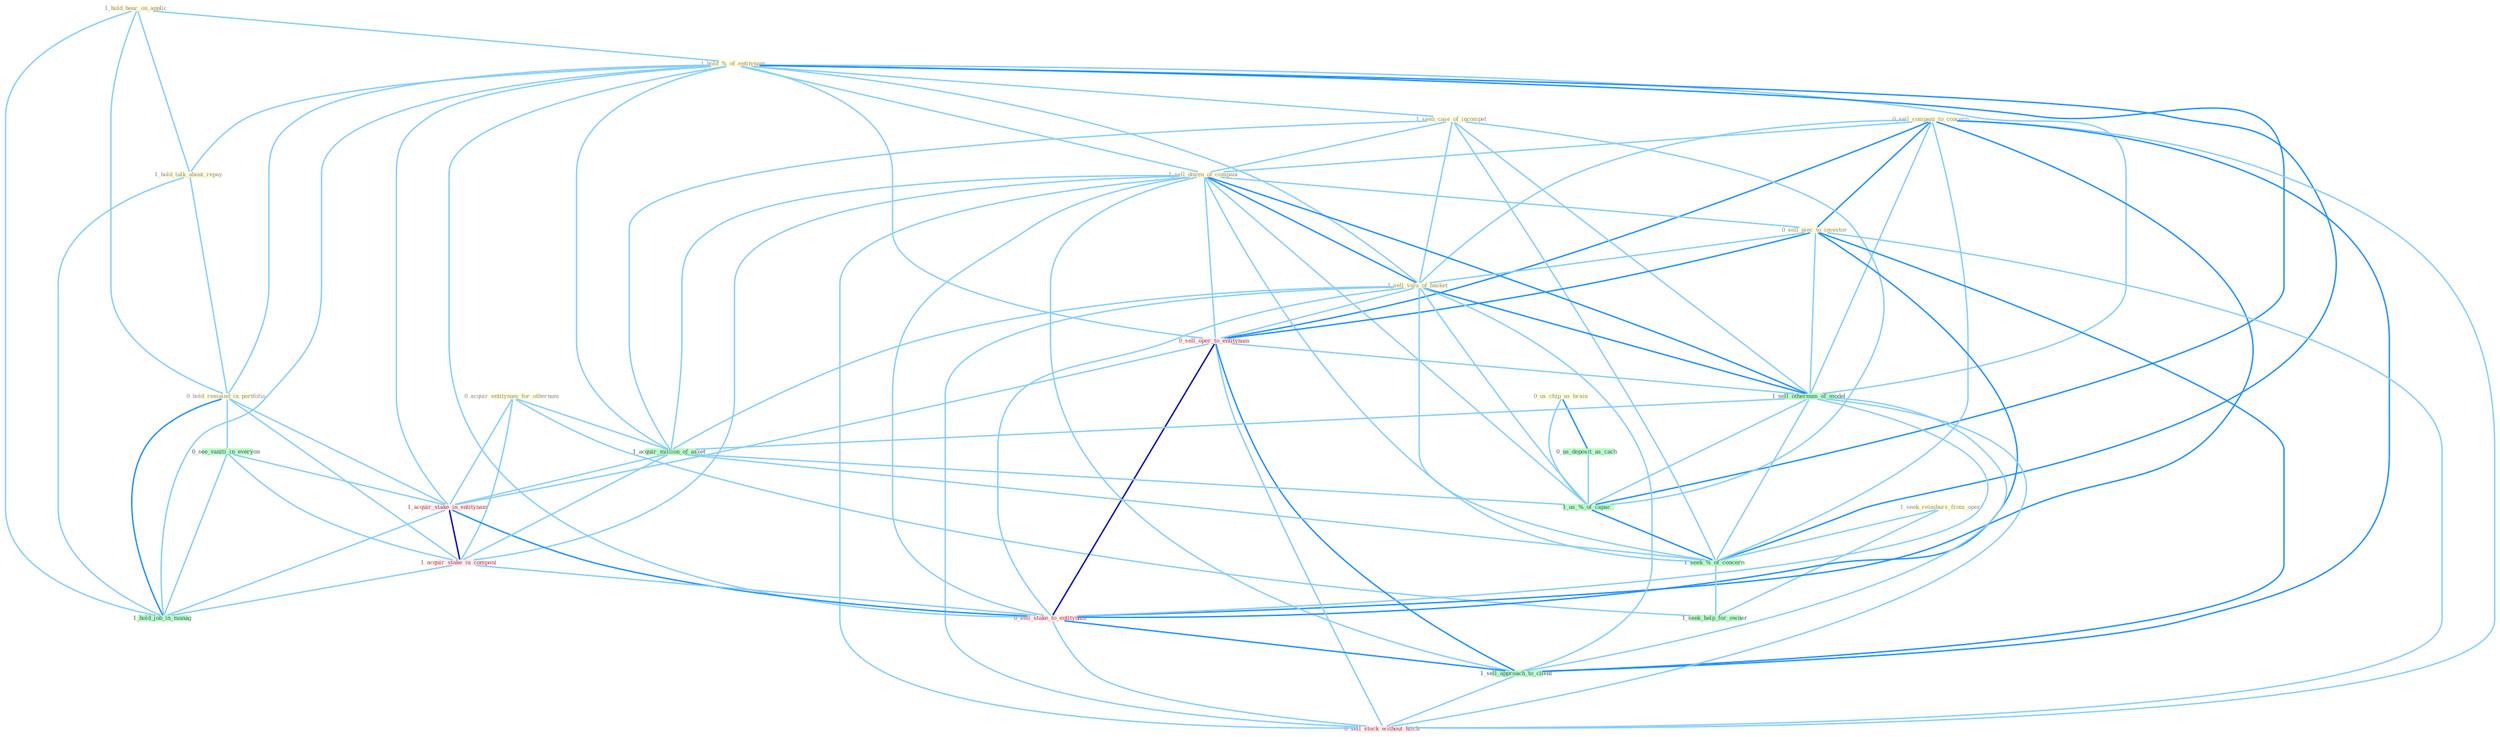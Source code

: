 Graph G{ 
    node
    [shape=polygon,style=filled,width=.5,height=.06,color="#BDFCC9",fixedsize=true,fontsize=4,
    fontcolor="#2f4f4f"];
    {node
    [color="#ffffe0", fontcolor="#8b7d6b"] "1_hold_hear_on_applic " "1_hold_%_of_entitynam " "0_acquir_entitynam_for_othernum " "0_us_chip_as_brain " "1_seek_reimburs_from_oper " "0_sell_compani_to_concern " "1_seen_case_of_incompet " "1_hold_talk_about_repay " "1_sell_dozen_of_compani " "0_hold_remaind_in_portfolio " "0_sell_piec_to_investor " "1_sell_valu_of_basket "}
{node [color="#fff0f5", fontcolor="#b22222"] "0_sell_oper_to_entitynam " "1_acquir_stake_in_entitynam " "1_acquir_stake_in_compani " "0_sell_stake_to_entitynam " "0_sell_stock_without_hitch "}
edge [color="#B0E2FF"];

	"1_hold_hear_on_applic " -- "1_hold_%_of_entitynam " [w="1", color="#87cefa" ];
	"1_hold_hear_on_applic " -- "1_hold_talk_about_repay " [w="1", color="#87cefa" ];
	"1_hold_hear_on_applic " -- "0_hold_remaind_in_portfolio " [w="1", color="#87cefa" ];
	"1_hold_hear_on_applic " -- "1_hold_job_in_manag " [w="1", color="#87cefa" ];
	"1_hold_%_of_entitynam " -- "1_seen_case_of_incompet " [w="1", color="#87cefa" ];
	"1_hold_%_of_entitynam " -- "1_hold_talk_about_repay " [w="1", color="#87cefa" ];
	"1_hold_%_of_entitynam " -- "1_sell_dozen_of_compani " [w="1", color="#87cefa" ];
	"1_hold_%_of_entitynam " -- "0_hold_remaind_in_portfolio " [w="1", color="#87cefa" ];
	"1_hold_%_of_entitynam " -- "1_sell_valu_of_basket " [w="1", color="#87cefa" ];
	"1_hold_%_of_entitynam " -- "0_sell_oper_to_entitynam " [w="1", color="#87cefa" ];
	"1_hold_%_of_entitynam " -- "1_sell_othernum_of_model " [w="1", color="#87cefa" ];
	"1_hold_%_of_entitynam " -- "1_acquir_million_of_asset " [w="1", color="#87cefa" ];
	"1_hold_%_of_entitynam " -- "1_acquir_stake_in_entitynam " [w="1", color="#87cefa" ];
	"1_hold_%_of_entitynam " -- "0_sell_stake_to_entitynam " [w="1", color="#87cefa" ];
	"1_hold_%_of_entitynam " -- "1_us_%_of_capac " [w="2", color="#1e90ff" , len=0.8];
	"1_hold_%_of_entitynam " -- "1_hold_job_in_manag " [w="1", color="#87cefa" ];
	"1_hold_%_of_entitynam " -- "1_seek_%_of_concern " [w="2", color="#1e90ff" , len=0.8];
	"0_acquir_entitynam_for_othernum " -- "1_acquir_million_of_asset " [w="1", color="#87cefa" ];
	"0_acquir_entitynam_for_othernum " -- "1_acquir_stake_in_entitynam " [w="1", color="#87cefa" ];
	"0_acquir_entitynam_for_othernum " -- "1_acquir_stake_in_compani " [w="1", color="#87cefa" ];
	"0_acquir_entitynam_for_othernum " -- "1_seek_help_for_owner " [w="1", color="#87cefa" ];
	"0_us_chip_as_brain " -- "0_us_deposit_as_cach " [w="2", color="#1e90ff" , len=0.8];
	"0_us_chip_as_brain " -- "1_us_%_of_capac " [w="1", color="#87cefa" ];
	"1_seek_reimburs_from_oper " -- "1_seek_%_of_concern " [w="1", color="#87cefa" ];
	"1_seek_reimburs_from_oper " -- "1_seek_help_for_owner " [w="1", color="#87cefa" ];
	"0_sell_compani_to_concern " -- "1_sell_dozen_of_compani " [w="1", color="#87cefa" ];
	"0_sell_compani_to_concern " -- "0_sell_piec_to_investor " [w="2", color="#1e90ff" , len=0.8];
	"0_sell_compani_to_concern " -- "1_sell_valu_of_basket " [w="1", color="#87cefa" ];
	"0_sell_compani_to_concern " -- "0_sell_oper_to_entitynam " [w="2", color="#1e90ff" , len=0.8];
	"0_sell_compani_to_concern " -- "1_sell_othernum_of_model " [w="1", color="#87cefa" ];
	"0_sell_compani_to_concern " -- "0_sell_stake_to_entitynam " [w="2", color="#1e90ff" , len=0.8];
	"0_sell_compani_to_concern " -- "1_sell_approach_to_client " [w="2", color="#1e90ff" , len=0.8];
	"0_sell_compani_to_concern " -- "0_sell_stock_without_hitch " [w="1", color="#87cefa" ];
	"0_sell_compani_to_concern " -- "1_seek_%_of_concern " [w="1", color="#87cefa" ];
	"1_seen_case_of_incompet " -- "1_sell_dozen_of_compani " [w="1", color="#87cefa" ];
	"1_seen_case_of_incompet " -- "1_sell_valu_of_basket " [w="1", color="#87cefa" ];
	"1_seen_case_of_incompet " -- "1_sell_othernum_of_model " [w="1", color="#87cefa" ];
	"1_seen_case_of_incompet " -- "1_acquir_million_of_asset " [w="1", color="#87cefa" ];
	"1_seen_case_of_incompet " -- "1_us_%_of_capac " [w="1", color="#87cefa" ];
	"1_seen_case_of_incompet " -- "1_seek_%_of_concern " [w="1", color="#87cefa" ];
	"1_hold_talk_about_repay " -- "0_hold_remaind_in_portfolio " [w="1", color="#87cefa" ];
	"1_hold_talk_about_repay " -- "1_hold_job_in_manag " [w="1", color="#87cefa" ];
	"1_sell_dozen_of_compani " -- "0_sell_piec_to_investor " [w="1", color="#87cefa" ];
	"1_sell_dozen_of_compani " -- "1_sell_valu_of_basket " [w="2", color="#1e90ff" , len=0.8];
	"1_sell_dozen_of_compani " -- "0_sell_oper_to_entitynam " [w="1", color="#87cefa" ];
	"1_sell_dozen_of_compani " -- "1_sell_othernum_of_model " [w="2", color="#1e90ff" , len=0.8];
	"1_sell_dozen_of_compani " -- "1_acquir_million_of_asset " [w="1", color="#87cefa" ];
	"1_sell_dozen_of_compani " -- "1_acquir_stake_in_compani " [w="1", color="#87cefa" ];
	"1_sell_dozen_of_compani " -- "0_sell_stake_to_entitynam " [w="1", color="#87cefa" ];
	"1_sell_dozen_of_compani " -- "1_us_%_of_capac " [w="1", color="#87cefa" ];
	"1_sell_dozen_of_compani " -- "1_sell_approach_to_client " [w="1", color="#87cefa" ];
	"1_sell_dozen_of_compani " -- "0_sell_stock_without_hitch " [w="1", color="#87cefa" ];
	"1_sell_dozen_of_compani " -- "1_seek_%_of_concern " [w="1", color="#87cefa" ];
	"0_hold_remaind_in_portfolio " -- "0_see_vaniti_in_everyon " [w="1", color="#87cefa" ];
	"0_hold_remaind_in_portfolio " -- "1_acquir_stake_in_entitynam " [w="1", color="#87cefa" ];
	"0_hold_remaind_in_portfolio " -- "1_acquir_stake_in_compani " [w="1", color="#87cefa" ];
	"0_hold_remaind_in_portfolio " -- "1_hold_job_in_manag " [w="2", color="#1e90ff" , len=0.8];
	"0_sell_piec_to_investor " -- "1_sell_valu_of_basket " [w="1", color="#87cefa" ];
	"0_sell_piec_to_investor " -- "0_sell_oper_to_entitynam " [w="2", color="#1e90ff" , len=0.8];
	"0_sell_piec_to_investor " -- "1_sell_othernum_of_model " [w="1", color="#87cefa" ];
	"0_sell_piec_to_investor " -- "0_sell_stake_to_entitynam " [w="2", color="#1e90ff" , len=0.8];
	"0_sell_piec_to_investor " -- "1_sell_approach_to_client " [w="2", color="#1e90ff" , len=0.8];
	"0_sell_piec_to_investor " -- "0_sell_stock_without_hitch " [w="1", color="#87cefa" ];
	"1_sell_valu_of_basket " -- "0_sell_oper_to_entitynam " [w="1", color="#87cefa" ];
	"1_sell_valu_of_basket " -- "1_sell_othernum_of_model " [w="2", color="#1e90ff" , len=0.8];
	"1_sell_valu_of_basket " -- "1_acquir_million_of_asset " [w="1", color="#87cefa" ];
	"1_sell_valu_of_basket " -- "0_sell_stake_to_entitynam " [w="1", color="#87cefa" ];
	"1_sell_valu_of_basket " -- "1_us_%_of_capac " [w="1", color="#87cefa" ];
	"1_sell_valu_of_basket " -- "1_sell_approach_to_client " [w="1", color="#87cefa" ];
	"1_sell_valu_of_basket " -- "0_sell_stock_without_hitch " [w="1", color="#87cefa" ];
	"1_sell_valu_of_basket " -- "1_seek_%_of_concern " [w="1", color="#87cefa" ];
	"0_sell_oper_to_entitynam " -- "1_sell_othernum_of_model " [w="1", color="#87cefa" ];
	"0_sell_oper_to_entitynam " -- "1_acquir_stake_in_entitynam " [w="1", color="#87cefa" ];
	"0_sell_oper_to_entitynam " -- "0_sell_stake_to_entitynam " [w="3", color="#0000cd" , len=0.6];
	"0_sell_oper_to_entitynam " -- "1_sell_approach_to_client " [w="2", color="#1e90ff" , len=0.8];
	"0_sell_oper_to_entitynam " -- "0_sell_stock_without_hitch " [w="1", color="#87cefa" ];
	"1_sell_othernum_of_model " -- "1_acquir_million_of_asset " [w="1", color="#87cefa" ];
	"1_sell_othernum_of_model " -- "0_sell_stake_to_entitynam " [w="1", color="#87cefa" ];
	"1_sell_othernum_of_model " -- "1_us_%_of_capac " [w="1", color="#87cefa" ];
	"1_sell_othernum_of_model " -- "1_sell_approach_to_client " [w="1", color="#87cefa" ];
	"1_sell_othernum_of_model " -- "0_sell_stock_without_hitch " [w="1", color="#87cefa" ];
	"1_sell_othernum_of_model " -- "1_seek_%_of_concern " [w="1", color="#87cefa" ];
	"0_see_vaniti_in_everyon " -- "1_acquir_stake_in_entitynam " [w="1", color="#87cefa" ];
	"0_see_vaniti_in_everyon " -- "1_acquir_stake_in_compani " [w="1", color="#87cefa" ];
	"0_see_vaniti_in_everyon " -- "1_hold_job_in_manag " [w="1", color="#87cefa" ];
	"1_acquir_million_of_asset " -- "1_acquir_stake_in_entitynam " [w="1", color="#87cefa" ];
	"1_acquir_million_of_asset " -- "1_acquir_stake_in_compani " [w="1", color="#87cefa" ];
	"1_acquir_million_of_asset " -- "1_us_%_of_capac " [w="1", color="#87cefa" ];
	"1_acquir_million_of_asset " -- "1_seek_%_of_concern " [w="1", color="#87cefa" ];
	"0_us_deposit_as_cach " -- "1_us_%_of_capac " [w="1", color="#87cefa" ];
	"1_acquir_stake_in_entitynam " -- "1_acquir_stake_in_compani " [w="3", color="#0000cd" , len=0.6];
	"1_acquir_stake_in_entitynam " -- "0_sell_stake_to_entitynam " [w="2", color="#1e90ff" , len=0.8];
	"1_acquir_stake_in_entitynam " -- "1_hold_job_in_manag " [w="1", color="#87cefa" ];
	"1_acquir_stake_in_compani " -- "0_sell_stake_to_entitynam " [w="1", color="#87cefa" ];
	"1_acquir_stake_in_compani " -- "1_hold_job_in_manag " [w="1", color="#87cefa" ];
	"0_sell_stake_to_entitynam " -- "1_sell_approach_to_client " [w="2", color="#1e90ff" , len=0.8];
	"0_sell_stake_to_entitynam " -- "0_sell_stock_without_hitch " [w="1", color="#87cefa" ];
	"1_us_%_of_capac " -- "1_seek_%_of_concern " [w="2", color="#1e90ff" , len=0.8];
	"1_sell_approach_to_client " -- "0_sell_stock_without_hitch " [w="1", color="#87cefa" ];
	"1_seek_%_of_concern " -- "1_seek_help_for_owner " [w="1", color="#87cefa" ];
}